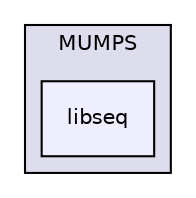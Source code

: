 digraph "data/Ipopt-3.12.8/ThirdParty/Mumps/MUMPS/libseq" {
  compound=true
  node [ fontsize="10", fontname="Helvetica"];
  edge [ labelfontsize="10", labelfontname="Helvetica"];
  subgraph clusterdir_745be377023f7be33e4a9d0fe7149ef8 {
    graph [ bgcolor="#ddddee", pencolor="black", label="MUMPS" fontname="Helvetica", fontsize="10", URL="dir_745be377023f7be33e4a9d0fe7149ef8.html"]
  dir_53fa6f9cd145056b4eef361b207099be [shape=box, label="libseq", style="filled", fillcolor="#eeeeff", pencolor="black", URL="dir_53fa6f9cd145056b4eef361b207099be.html"];
  }
}
